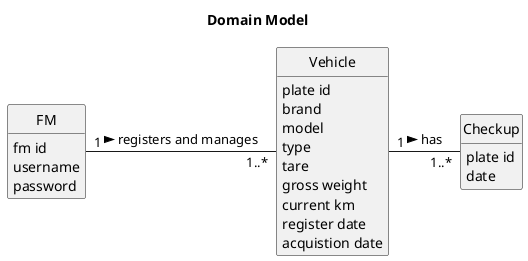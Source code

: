 @startuml
skinparam monochrome true
skinparam packageStyle rectangle
skinparam shadowing false
skinparam classAttributeIconSize 0

hide circle
hide methods

title Domain Model


class FM {
    fm id
    username
    password

}

class Vehicle {
    plate id
    brand
    model
    type
    tare
    gross weight
    current km
    register date
    acquistion date
}

class Checkup {
    plate id
    date

}



FM "1" - "1..*" Vehicle : registers and manages >
Vehicle "1" - "1..*" Checkup : has >




@enduml